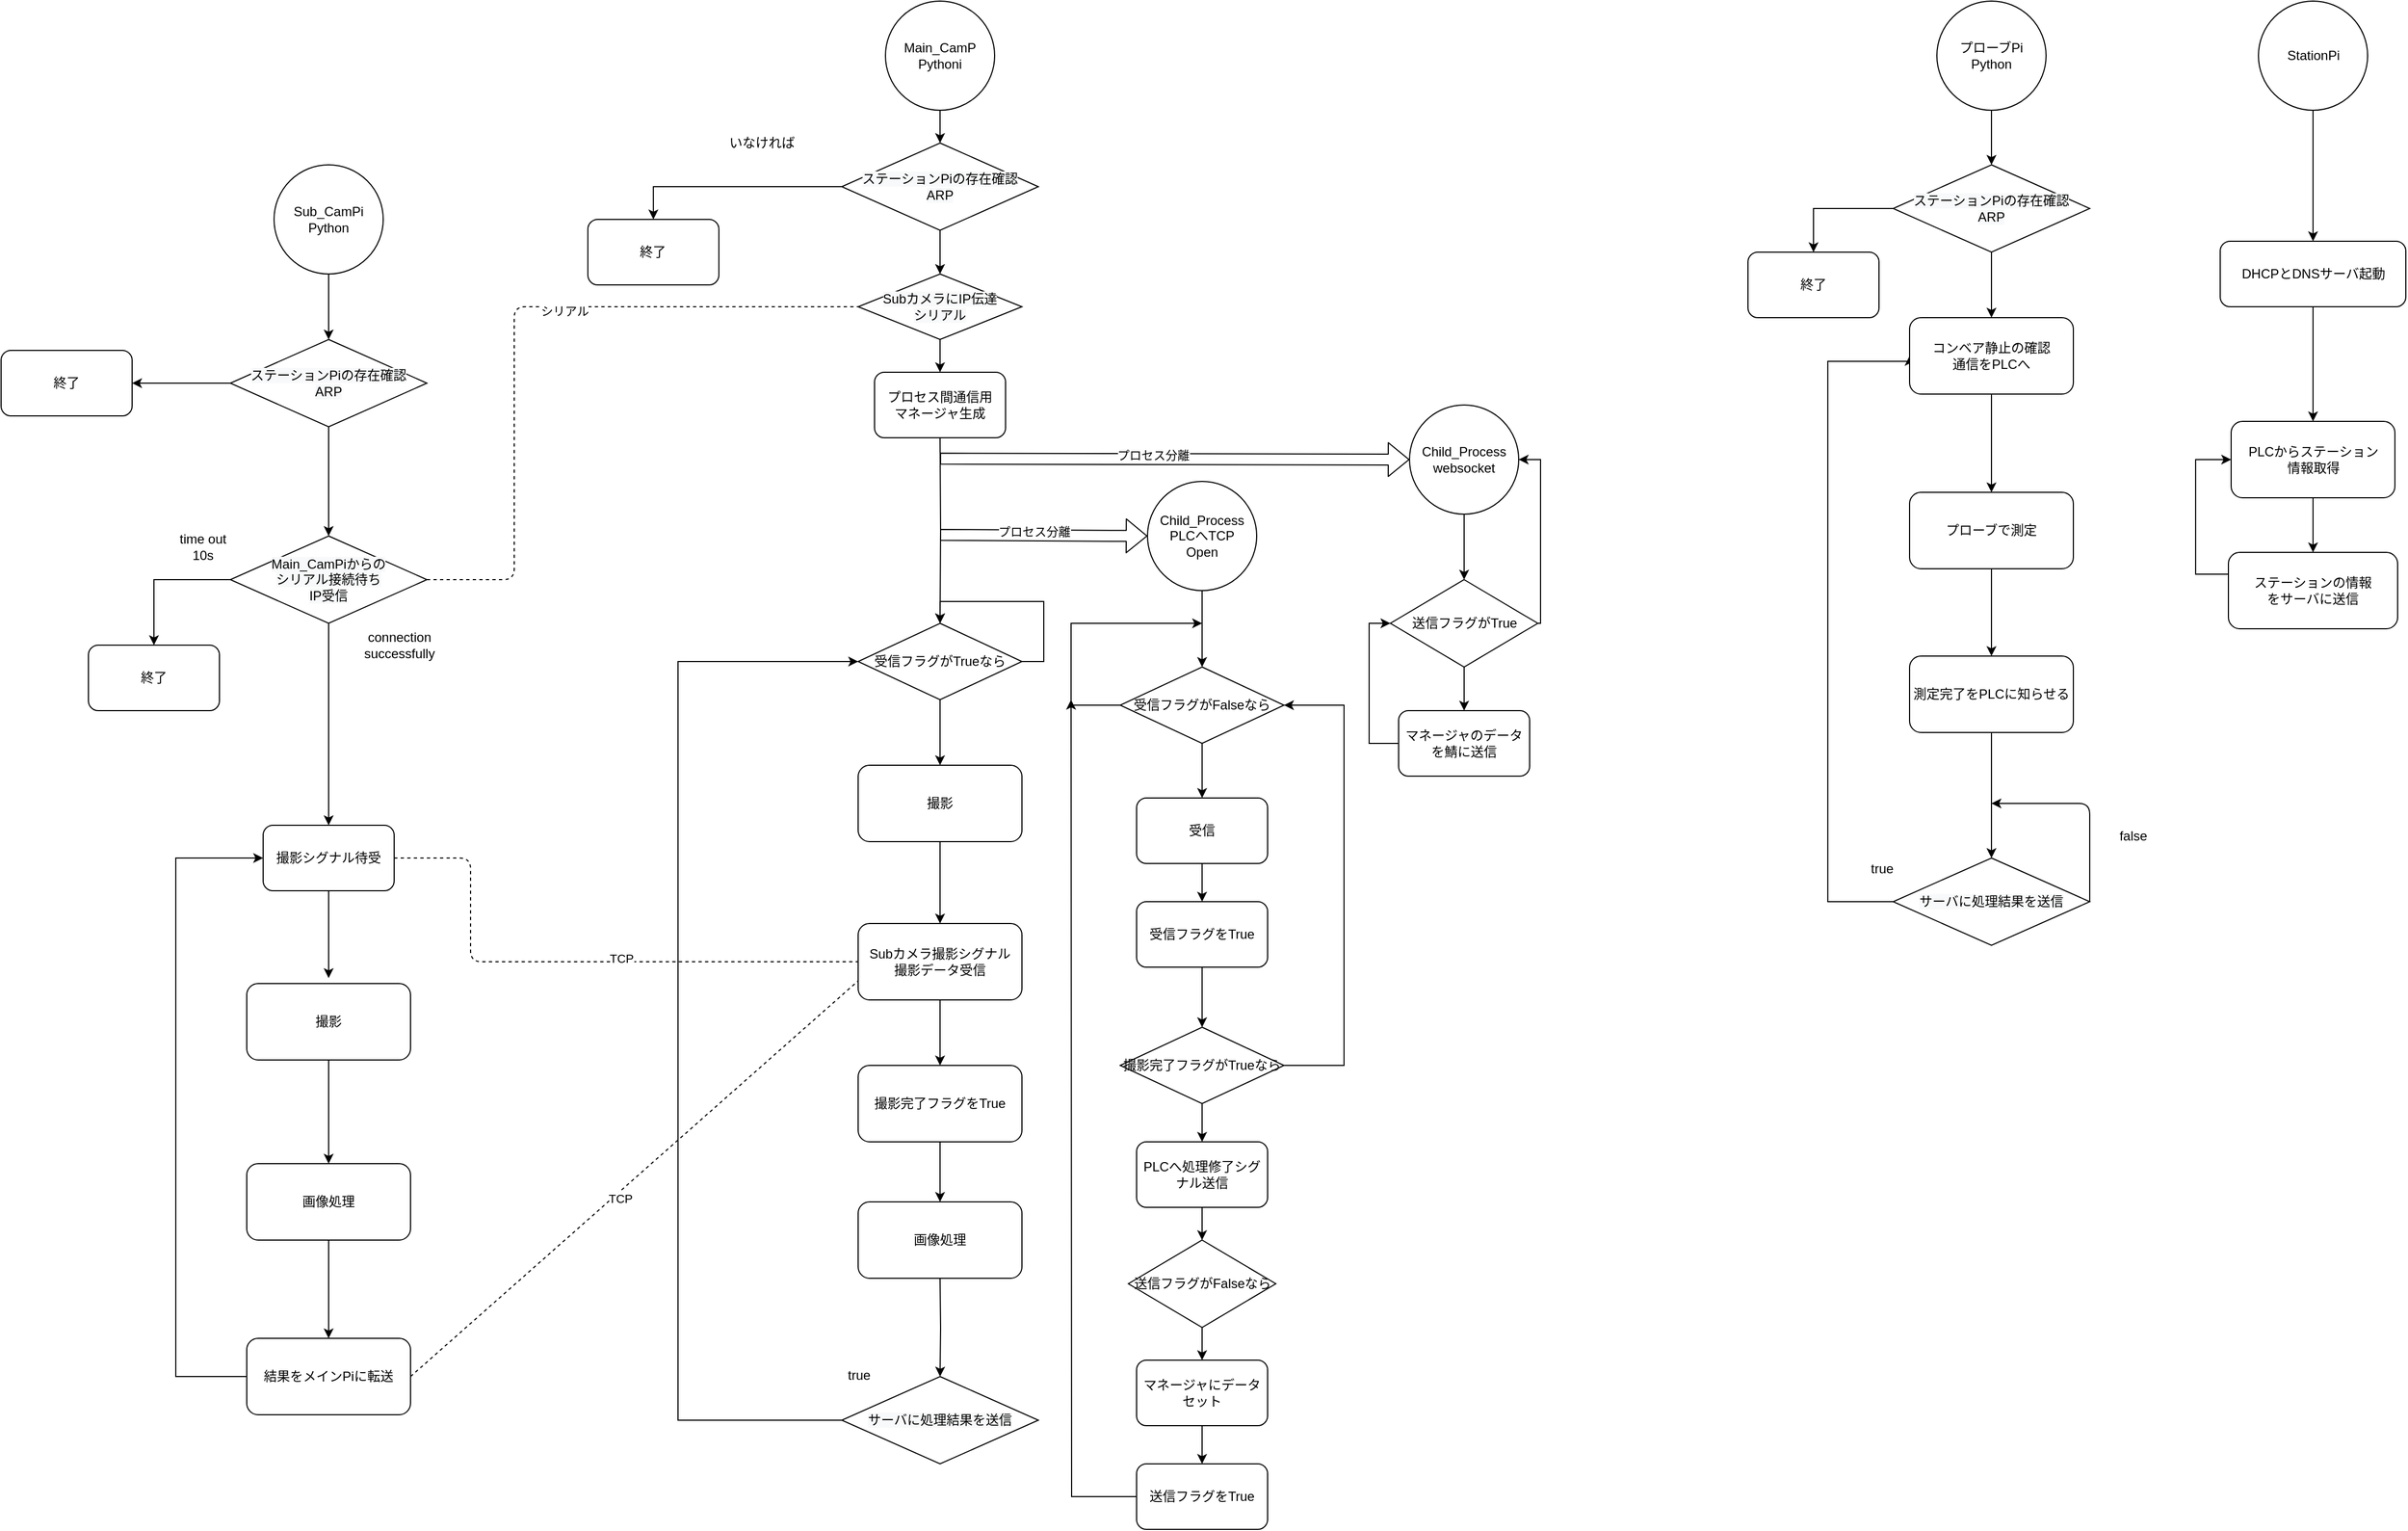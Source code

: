 <mxfile version="13.10.4" type="github">
  <diagram id="wkKprQKMh2lIjEy9JK0p" name="Page-1">
    <mxGraphModel dx="2012" dy="1744" grid="1" gridSize="10" guides="1" tooltips="1" connect="1" arrows="1" fold="1" page="1" pageScale="1" pageWidth="827" pageHeight="1169" math="0" shadow="0">
      <root>
        <mxCell id="0" />
        <mxCell id="1" parent="0" />
        <mxCell id="7-3Q7KgSMtSj3p_TCm8j-2" style="edgeStyle=orthogonalEdgeStyle;rounded=0;orthogonalLoop=1;jettySize=auto;html=1;entryX=0.5;entryY=0;entryDx=0;entryDy=0;" parent="1" source="dFKXp6tCZQXhxMECFwLC-1" target="LhpffrZuen5v1YRQ7B42-1" edge="1">
          <mxGeometry relative="1" as="geometry" />
        </mxCell>
        <mxCell id="dFKXp6tCZQXhxMECFwLC-1" value="Main_CamP&lt;br&gt;Pythoni" style="ellipse;whiteSpace=wrap;html=1;aspect=fixed;" parent="1" vertex="1">
          <mxGeometry x="100" y="-440" width="100" height="100" as="geometry" />
        </mxCell>
        <mxCell id="dFKXp6tCZQXhxMECFwLC-59" style="edgeStyle=orthogonalEdgeStyle;rounded=0;orthogonalLoop=1;jettySize=auto;html=1;entryX=0.5;entryY=0;entryDx=0;entryDy=0;" parent="1" target="dFKXp6tCZQXhxMECFwLC-58" edge="1">
          <mxGeometry relative="1" as="geometry">
            <mxPoint x="150" y="730" as="sourcePoint" />
          </mxGeometry>
        </mxCell>
        <mxCell id="qD_2ZNkwh3tH0Hq8MnKl-32" style="edgeStyle=orthogonalEdgeStyle;rounded=0;orthogonalLoop=1;jettySize=auto;html=1;entryX=0;entryY=0.5;entryDx=0;entryDy=0;" parent="1" source="dFKXp6tCZQXhxMECFwLC-58" target="YXvn23vjxqq8DgFYmBK6-9" edge="1">
          <mxGeometry relative="1" as="geometry">
            <Array as="points">
              <mxPoint x="-90" y="860" />
              <mxPoint x="-90" y="165" />
            </Array>
            <mxPoint x="75" y="165" as="targetPoint" />
          </mxGeometry>
        </mxCell>
        <mxCell id="dFKXp6tCZQXhxMECFwLC-58" value="&lt;span style=&quot;color: rgb(0 , 0 , 0) ; font-family: &amp;#34;helvetica&amp;#34; ; font-size: 12px ; font-style: normal ; font-weight: 400 ; letter-spacing: normal ; text-align: center ; text-indent: 0px ; text-transform: none ; word-spacing: 0px ; background-color: rgb(248 , 249 , 250) ; display: inline ; float: none&quot;&gt;サーバに処理結果を送信&lt;br&gt;&lt;/span&gt;" style="rhombus;whiteSpace=wrap;html=1;" parent="1" vertex="1">
          <mxGeometry x="60" y="820" width="180" height="80" as="geometry" />
        </mxCell>
        <mxCell id="dFKXp6tCZQXhxMECFwLC-62" value="true" style="text;html=1;strokeColor=none;fillColor=none;align=center;verticalAlign=middle;whiteSpace=wrap;rounded=0;" parent="1" vertex="1">
          <mxGeometry x="55.5" y="809" width="40" height="20" as="geometry" />
        </mxCell>
        <mxCell id="gs2BWEIWhmqGeNFwZReW-1" style="edgeStyle=orthogonalEdgeStyle;rounded=0;orthogonalLoop=1;jettySize=auto;html=1;entryX=0.5;entryY=0;entryDx=0;entryDy=0;exitX=0.5;exitY=1;exitDx=0;exitDy=0;" parent="1" source="YXvn23vjxqq8DgFYmBK6-9" target="dFKXp6tCZQXhxMECFwLC-113" edge="1">
          <mxGeometry relative="1" as="geometry">
            <mxPoint x="150" y="200" as="sourcePoint" />
          </mxGeometry>
        </mxCell>
        <mxCell id="ztofhrs_hkuCxPjCwXTj-53" style="edgeStyle=orthogonalEdgeStyle;rounded=0;orthogonalLoop=1;jettySize=auto;html=1;entryX=0.5;entryY=0;entryDx=0;entryDy=0;" parent="1" source="dFKXp6tCZQXhxMECFwLC-113" target="ztofhrs_hkuCxPjCwXTj-52" edge="1">
          <mxGeometry relative="1" as="geometry" />
        </mxCell>
        <mxCell id="dFKXp6tCZQXhxMECFwLC-113" value="撮影" style="rounded=1;whiteSpace=wrap;html=1;" parent="1" vertex="1">
          <mxGeometry x="75" y="260" width="150" height="70" as="geometry" />
        </mxCell>
        <mxCell id="_6dwRvxBaeqmldl8VEm--12" style="edgeStyle=orthogonalEdgeStyle;rounded=0;orthogonalLoop=1;jettySize=auto;html=1;entryX=0.5;entryY=0;entryDx=0;entryDy=0;" parent="1" source="dFKXp6tCZQXhxMECFwLC-123" target="qD_2ZNkwh3tH0Hq8MnKl-52" edge="1">
          <mxGeometry relative="1" as="geometry">
            <mxPoint x="1113" y="-300" as="targetPoint" />
          </mxGeometry>
        </mxCell>
        <mxCell id="dFKXp6tCZQXhxMECFwLC-123" value="プローブPi&lt;br&gt;Python" style="ellipse;whiteSpace=wrap;html=1;aspect=fixed;" parent="1" vertex="1">
          <mxGeometry x="1063" y="-440" width="100" height="100" as="geometry" />
        </mxCell>
        <mxCell id="dFKXp6tCZQXhxMECFwLC-128" style="edgeStyle=orthogonalEdgeStyle;rounded=0;orthogonalLoop=1;jettySize=auto;html=1;exitX=0.5;exitY=1;exitDx=0;exitDy=0;" parent="1" source="dFKXp6tCZQXhxMECFwLC-152" target="dFKXp6tCZQXhxMECFwLC-130" edge="1">
          <mxGeometry relative="1" as="geometry">
            <mxPoint x="1113" y="64" as="sourcePoint" />
          </mxGeometry>
        </mxCell>
        <mxCell id="dFKXp6tCZQXhxMECFwLC-129" style="edgeStyle=orthogonalEdgeStyle;rounded=0;orthogonalLoop=1;jettySize=auto;html=1;" parent="1" source="dFKXp6tCZQXhxMECFwLC-130" target="dFKXp6tCZQXhxMECFwLC-154" edge="1">
          <mxGeometry relative="1" as="geometry" />
        </mxCell>
        <mxCell id="dFKXp6tCZQXhxMECFwLC-130" value="プローブで測定" style="rounded=1;whiteSpace=wrap;html=1;" parent="1" vertex="1">
          <mxGeometry x="1038" y="10" width="150" height="70" as="geometry" />
        </mxCell>
        <mxCell id="qD_2ZNkwh3tH0Hq8MnKl-39" style="edgeStyle=orthogonalEdgeStyle;rounded=0;orthogonalLoop=1;jettySize=auto;html=1;entryX=0;entryY=0.5;entryDx=0;entryDy=0;" parent="1" source="dFKXp6tCZQXhxMECFwLC-134" target="dFKXp6tCZQXhxMECFwLC-152" edge="1">
          <mxGeometry relative="1" as="geometry">
            <Array as="points">
              <mxPoint x="963.08" y="385" />
              <mxPoint x="963.08" y="-110" />
              <mxPoint x="1038.08" y="-110" />
            </Array>
            <mxPoint x="1013.0" y="-21.0" as="targetPoint" />
          </mxGeometry>
        </mxCell>
        <mxCell id="dFKXp6tCZQXhxMECFwLC-134" value="&lt;span style=&quot;color: rgb(0 , 0 , 0) ; font-family: &amp;#34;helvetica&amp;#34; ; font-size: 12px ; font-style: normal ; font-weight: 400 ; letter-spacing: normal ; text-align: center ; text-indent: 0px ; text-transform: none ; word-spacing: 0px ; background-color: rgb(248 , 249 , 250) ; display: inline ; float: none&quot;&gt;サーバに処理結果を送信&lt;br&gt;&lt;/span&gt;" style="rhombus;whiteSpace=wrap;html=1;" parent="1" vertex="1">
          <mxGeometry x="1023" y="345" width="180" height="80" as="geometry" />
        </mxCell>
        <mxCell id="dFKXp6tCZQXhxMECFwLC-135" value="true" style="text;html=1;strokeColor=none;fillColor=none;align=center;verticalAlign=middle;whiteSpace=wrap;rounded=0;" parent="1" vertex="1">
          <mxGeometry x="993" y="345" width="40" height="20" as="geometry" />
        </mxCell>
        <mxCell id="dFKXp6tCZQXhxMECFwLC-136" value="" style="endArrow=classic;html=1;" parent="1" edge="1">
          <mxGeometry width="50" height="50" relative="1" as="geometry">
            <mxPoint x="1203" y="385.0" as="sourcePoint" />
            <mxPoint x="1113" y="295.0" as="targetPoint" />
            <Array as="points">
              <mxPoint x="1203" y="295" />
            </Array>
          </mxGeometry>
        </mxCell>
        <mxCell id="dFKXp6tCZQXhxMECFwLC-137" value="false" style="text;html=1;strokeColor=none;fillColor=none;align=center;verticalAlign=middle;whiteSpace=wrap;rounded=0;" parent="1" vertex="1">
          <mxGeometry x="1223" y="315" width="40" height="20" as="geometry" />
        </mxCell>
        <mxCell id="dFKXp6tCZQXhxMECFwLC-152" value="&lt;span style=&quot;font-family: &amp;#34;helvetica&amp;#34;&quot;&gt;コンベア静止の確認&lt;/span&gt;&lt;br style=&quot;font-family: &amp;#34;helvetica&amp;#34;&quot;&gt;&lt;span style=&quot;font-family: &amp;#34;helvetica&amp;#34;&quot;&gt;通信をPLCへ&lt;/span&gt;" style="rounded=1;whiteSpace=wrap;html=1;" parent="1" vertex="1">
          <mxGeometry x="1038" y="-150" width="150" height="70" as="geometry" />
        </mxCell>
        <mxCell id="qD_2ZNkwh3tH0Hq8MnKl-40" style="edgeStyle=orthogonalEdgeStyle;rounded=0;orthogonalLoop=1;jettySize=auto;html=1;entryX=0.5;entryY=0;entryDx=0;entryDy=0;" parent="1" source="dFKXp6tCZQXhxMECFwLC-154" target="dFKXp6tCZQXhxMECFwLC-134" edge="1">
          <mxGeometry relative="1" as="geometry" />
        </mxCell>
        <mxCell id="dFKXp6tCZQXhxMECFwLC-154" value="測定完了をPLCに知らせる" style="rounded=1;whiteSpace=wrap;html=1;" parent="1" vertex="1">
          <mxGeometry x="1038" y="160" width="150" height="70" as="geometry" />
        </mxCell>
        <mxCell id="YXvn23vjxqq8DgFYmBK6-7" style="edgeStyle=orthogonalEdgeStyle;rounded=0;orthogonalLoop=1;jettySize=auto;html=1;entryX=0.5;entryY=0;entryDx=0;entryDy=0;" edge="1" parent="1" source="dFKXp6tCZQXhxMECFwLC-167" target="YXvn23vjxqq8DgFYmBK6-6">
          <mxGeometry relative="1" as="geometry" />
        </mxCell>
        <mxCell id="dFKXp6tCZQXhxMECFwLC-167" value="Child_Process&lt;br&gt;PLCへTCP&lt;br&gt;Open" style="ellipse;whiteSpace=wrap;html=1;aspect=fixed;" parent="1" vertex="1">
          <mxGeometry x="340.01" width="100" height="100" as="geometry" />
        </mxCell>
        <mxCell id="YXvn23vjxqq8DgFYmBK6-15" style="edgeStyle=orthogonalEdgeStyle;rounded=0;orthogonalLoop=1;jettySize=auto;html=1;entryX=0.5;entryY=0;entryDx=0;entryDy=0;" edge="1" parent="1" source="dFKXp6tCZQXhxMECFwLC-168" target="YXvn23vjxqq8DgFYmBK6-12">
          <mxGeometry relative="1" as="geometry" />
        </mxCell>
        <mxCell id="dFKXp6tCZQXhxMECFwLC-168" value="受信フラグをTrue" style="rounded=1;whiteSpace=wrap;html=1;" parent="1" vertex="1">
          <mxGeometry x="330.02" y="385" width="120" height="60" as="geometry" />
        </mxCell>
        <mxCell id="dFKXp6tCZQXhxMECFwLC-173" value="" style="shape=flexArrow;endArrow=classic;html=1;entryX=0;entryY=0.5;entryDx=0;entryDy=0;" parent="1" edge="1" target="dFKXp6tCZQXhxMECFwLC-167">
          <mxGeometry width="50" height="50" relative="1" as="geometry">
            <mxPoint x="150" y="49" as="sourcePoint" />
            <mxPoint x="280" y="50" as="targetPoint" />
          </mxGeometry>
        </mxCell>
        <mxCell id="dFKXp6tCZQXhxMECFwLC-174" value="プロセス分離" style="edgeLabel;html=1;align=center;verticalAlign=middle;resizable=0;points=[];" parent="dFKXp6tCZQXhxMECFwLC-173" vertex="1" connectable="0">
          <mxGeometry x="-0.095" y="4" relative="1" as="geometry">
            <mxPoint as="offset" />
          </mxGeometry>
        </mxCell>
        <mxCell id="dFKXp6tCZQXhxMECFwLC-181" style="edgeStyle=orthogonalEdgeStyle;rounded=0;orthogonalLoop=1;jettySize=auto;html=1;entryX=0.5;entryY=0;entryDx=0;entryDy=0;" parent="1" source="dFKXp6tCZQXhxMECFwLC-179" target="dFKXp6tCZQXhxMECFwLC-168" edge="1">
          <mxGeometry relative="1" as="geometry" />
        </mxCell>
        <mxCell id="dFKXp6tCZQXhxMECFwLC-179" value="受信" style="rounded=1;whiteSpace=wrap;html=1;" parent="1" vertex="1">
          <mxGeometry x="330.02" y="290" width="120" height="60" as="geometry" />
        </mxCell>
        <mxCell id="dFKXp6tCZQXhxMECFwLC-188" style="edgeStyle=orthogonalEdgeStyle;rounded=0;orthogonalLoop=1;jettySize=auto;html=1;entryX=0.5;entryY=0;entryDx=0;entryDy=0;" parent="1" source="dFKXp6tCZQXhxMECFwLC-186" edge="1">
          <mxGeometry relative="1" as="geometry">
            <mxPoint x="150" y="660" as="targetPoint" />
          </mxGeometry>
        </mxCell>
        <mxCell id="dFKXp6tCZQXhxMECFwLC-186" value="撮影完了フラグをTrue" style="rounded=1;whiteSpace=wrap;html=1;" parent="1" vertex="1">
          <mxGeometry x="75" y="535" width="150" height="70" as="geometry" />
        </mxCell>
        <mxCell id="gs2BWEIWhmqGeNFwZReW-7" style="edgeStyle=orthogonalEdgeStyle;rounded=0;orthogonalLoop=1;jettySize=auto;html=1;" parent="1" source="gs2BWEIWhmqGeNFwZReW-8" target="gs2BWEIWhmqGeNFwZReW-10" edge="1">
          <mxGeometry relative="1" as="geometry" />
        </mxCell>
        <mxCell id="gs2BWEIWhmqGeNFwZReW-8" value="PLCからステーション&lt;br&gt;情報取得" style="rounded=1;whiteSpace=wrap;html=1;" parent="1" vertex="1">
          <mxGeometry x="1332.52" y="-55" width="150" height="70" as="geometry" />
        </mxCell>
        <mxCell id="gs2BWEIWhmqGeNFwZReW-9" style="edgeStyle=orthogonalEdgeStyle;rounded=0;orthogonalLoop=1;jettySize=auto;html=1;entryX=0;entryY=0.5;entryDx=0;entryDy=0;" parent="1" source="gs2BWEIWhmqGeNFwZReW-10" target="gs2BWEIWhmqGeNFwZReW-8" edge="1">
          <mxGeometry relative="1" as="geometry">
            <mxPoint x="1412.52" y="170" as="targetPoint" />
            <Array as="points">
              <mxPoint x="1300.02" y="85" />
              <mxPoint x="1300.02" y="-20" />
            </Array>
          </mxGeometry>
        </mxCell>
        <mxCell id="gs2BWEIWhmqGeNFwZReW-10" value="ステーションの情報&lt;br&gt;をサーバに送信" style="rounded=1;whiteSpace=wrap;html=1;" parent="1" vertex="1">
          <mxGeometry x="1330.02" y="65" width="155" height="70" as="geometry" />
        </mxCell>
        <mxCell id="bqaIwRByT3U3bhcLjqRG-1" style="edgeStyle=orthogonalEdgeStyle;rounded=0;orthogonalLoop=1;jettySize=auto;html=1;entryX=0.5;entryY=0;entryDx=0;entryDy=0;" parent="1" source="LhpffrZuen5v1YRQ7B42-1" target="LhpffrZuen5v1YRQ7B42-6" edge="1">
          <mxGeometry relative="1" as="geometry" />
        </mxCell>
        <mxCell id="YXvn23vjxqq8DgFYmBK6-22" style="edgeStyle=orthogonalEdgeStyle;rounded=0;orthogonalLoop=1;jettySize=auto;html=1;" edge="1" parent="1" source="LhpffrZuen5v1YRQ7B42-1" target="YXvn23vjxqq8DgFYmBK6-19">
          <mxGeometry relative="1" as="geometry" />
        </mxCell>
        <mxCell id="LhpffrZuen5v1YRQ7B42-1" value="&lt;span style=&quot;color: rgb(0 , 0 , 0) ; font-family: &amp;#34;helvetica&amp;#34; ; font-size: 12px ; font-style: normal ; font-weight: 400 ; letter-spacing: normal ; text-align: center ; text-indent: 0px ; text-transform: none ; word-spacing: 0px ; background-color: rgb(248 , 249 , 250) ; display: inline ; float: none&quot;&gt;ステーションPiの存在確認&lt;br&gt;ARP&lt;br&gt;&lt;/span&gt;" style="rhombus;whiteSpace=wrap;html=1;" parent="1" vertex="1">
          <mxGeometry x="60" y="-310" width="180" height="80" as="geometry" />
        </mxCell>
        <mxCell id="LhpffrZuen5v1YRQ7B42-6" value="終了" style="rounded=1;whiteSpace=wrap;html=1;" parent="1" vertex="1">
          <mxGeometry x="-172.56" y="-240" width="120" height="60" as="geometry" />
        </mxCell>
        <mxCell id="RAQM219WPo-PwNDTgjSl-5" style="edgeStyle=orthogonalEdgeStyle;rounded=0;orthogonalLoop=1;jettySize=auto;html=1;" parent="1" source="ztofhrs_hkuCxPjCwXTj-3" target="RAQM219WPo-PwNDTgjSl-1" edge="1">
          <mxGeometry relative="1" as="geometry" />
        </mxCell>
        <mxCell id="ztofhrs_hkuCxPjCwXTj-3" value="Sub_CamPi&lt;br&gt;Python" style="ellipse;whiteSpace=wrap;html=1;aspect=fixed;" parent="1" vertex="1">
          <mxGeometry x="-460" y="-290" width="100" height="100" as="geometry" />
        </mxCell>
        <mxCell id="qD_2ZNkwh3tH0Hq8MnKl-19" style="edgeStyle=orthogonalEdgeStyle;rounded=0;orthogonalLoop=1;jettySize=auto;html=1;" parent="1" source="ztofhrs_hkuCxPjCwXTj-6" target="qD_2ZNkwh3tH0Hq8MnKl-21" edge="1">
          <mxGeometry relative="1" as="geometry">
            <mxPoint x="-570" y="90" as="targetPoint" />
          </mxGeometry>
        </mxCell>
        <mxCell id="qD_2ZNkwh3tH0Hq8MnKl-25" style="edgeStyle=orthogonalEdgeStyle;rounded=0;orthogonalLoop=1;jettySize=auto;html=1;" parent="1" source="ztofhrs_hkuCxPjCwXTj-6" target="ztofhrs_hkuCxPjCwXTj-34" edge="1">
          <mxGeometry relative="1" as="geometry" />
        </mxCell>
        <mxCell id="ztofhrs_hkuCxPjCwXTj-6" value="&lt;span style=&quot;color: rgb(0 , 0 , 0) ; font-family: &amp;#34;helvetica&amp;#34; ; font-size: 12px ; font-style: normal ; font-weight: 400 ; letter-spacing: normal ; text-align: center ; text-indent: 0px ; text-transform: none ; word-spacing: 0px ; background-color: rgb(248 , 249 , 250) ; display: inline ; float: none&quot;&gt;&lt;span style=&quot;font-family: &amp;#34;helvetica&amp;#34;&quot;&gt;Main_CamPi&lt;/span&gt;からの&lt;br&gt;シリアル接続待ち&lt;br&gt;IP受信&lt;br&gt;&lt;/span&gt;" style="rhombus;whiteSpace=wrap;html=1;" parent="1" vertex="1">
          <mxGeometry x="-500" y="50" width="180" height="80" as="geometry" />
        </mxCell>
        <mxCell id="ztofhrs_hkuCxPjCwXTj-7" value="connection successfully" style="text;html=1;strokeColor=none;fillColor=none;align=center;verticalAlign=middle;whiteSpace=wrap;rounded=0;" parent="1" vertex="1">
          <mxGeometry x="-390" y="130" width="90" height="40" as="geometry" />
        </mxCell>
        <mxCell id="ztofhrs_hkuCxPjCwXTj-50" style="edgeStyle=orthogonalEdgeStyle;rounded=0;orthogonalLoop=1;jettySize=auto;html=1;entryX=0;entryY=0.5;entryDx=0;entryDy=0;" parent="1" source="ztofhrs_hkuCxPjCwXTj-9" target="ztofhrs_hkuCxPjCwXTj-34" edge="1">
          <mxGeometry relative="1" as="geometry">
            <Array as="points">
              <mxPoint x="-550" y="820" />
              <mxPoint x="-550" y="345" />
            </Array>
          </mxGeometry>
        </mxCell>
        <mxCell id="ztofhrs_hkuCxPjCwXTj-9" value="結果をメインPiに転送" style="rounded=1;whiteSpace=wrap;html=1;" parent="1" vertex="1">
          <mxGeometry x="-485" y="785" width="150" height="70" as="geometry" />
        </mxCell>
        <mxCell id="ztofhrs_hkuCxPjCwXTj-22" style="edgeStyle=orthogonalEdgeStyle;rounded=0;orthogonalLoop=1;jettySize=auto;html=1;entryX=0.5;entryY=0;entryDx=0;entryDy=0;" parent="1" source="ztofhrs_hkuCxPjCwXTj-24" target="ztofhrs_hkuCxPjCwXTj-36" edge="1">
          <mxGeometry relative="1" as="geometry" />
        </mxCell>
        <mxCell id="ztofhrs_hkuCxPjCwXTj-24" value="撮影" style="rounded=1;whiteSpace=wrap;html=1;" parent="1" vertex="1">
          <mxGeometry x="-485" y="460" width="150" height="70" as="geometry" />
        </mxCell>
        <mxCell id="ztofhrs_hkuCxPjCwXTj-51" style="edgeStyle=orthogonalEdgeStyle;rounded=0;orthogonalLoop=1;jettySize=auto;html=1;" parent="1" source="ztofhrs_hkuCxPjCwXTj-34" edge="1">
          <mxGeometry relative="1" as="geometry">
            <mxPoint x="-410" y="455" as="targetPoint" />
          </mxGeometry>
        </mxCell>
        <mxCell id="ztofhrs_hkuCxPjCwXTj-34" value="撮影シグナル待受" style="rounded=1;whiteSpace=wrap;html=1;" parent="1" vertex="1">
          <mxGeometry x="-470.0" y="315" width="120" height="60" as="geometry" />
        </mxCell>
        <mxCell id="ztofhrs_hkuCxPjCwXTj-35" style="edgeStyle=orthogonalEdgeStyle;rounded=0;orthogonalLoop=1;jettySize=auto;html=1;entryX=0.5;entryY=0;entryDx=0;entryDy=0;" parent="1" source="ztofhrs_hkuCxPjCwXTj-36" target="ztofhrs_hkuCxPjCwXTj-9" edge="1">
          <mxGeometry relative="1" as="geometry" />
        </mxCell>
        <mxCell id="ztofhrs_hkuCxPjCwXTj-36" value="画像処理" style="rounded=1;whiteSpace=wrap;html=1;" parent="1" vertex="1">
          <mxGeometry x="-485" y="625" width="150" height="70" as="geometry" />
        </mxCell>
        <mxCell id="ztofhrs_hkuCxPjCwXTj-44" value="time out&lt;br&gt;10s" style="text;html=1;strokeColor=none;fillColor=none;align=center;verticalAlign=middle;whiteSpace=wrap;rounded=0;" parent="1" vertex="1">
          <mxGeometry x="-560" y="50" width="70" height="20" as="geometry" />
        </mxCell>
        <mxCell id="ztofhrs_hkuCxPjCwXTj-54" style="edgeStyle=orthogonalEdgeStyle;rounded=0;orthogonalLoop=1;jettySize=auto;html=1;" parent="1" source="ztofhrs_hkuCxPjCwXTj-52" target="dFKXp6tCZQXhxMECFwLC-186" edge="1">
          <mxGeometry relative="1" as="geometry" />
        </mxCell>
        <mxCell id="ztofhrs_hkuCxPjCwXTj-52" value="Subカメラ撮影シグナル&lt;br&gt;撮影データ受信" style="rounded=1;whiteSpace=wrap;html=1;" parent="1" vertex="1">
          <mxGeometry x="75" y="405" width="150" height="70" as="geometry" />
        </mxCell>
        <mxCell id="ztofhrs_hkuCxPjCwXTj-56" value="画像処理" style="rounded=1;whiteSpace=wrap;html=1;" parent="1" vertex="1">
          <mxGeometry x="75" y="660" width="150" height="70" as="geometry" />
        </mxCell>
        <mxCell id="qD_2ZNkwh3tH0Hq8MnKl-10" value="いなければ" style="text;html=1;strokeColor=none;fillColor=none;align=center;verticalAlign=middle;whiteSpace=wrap;rounded=0;" parent="1" vertex="1">
          <mxGeometry x="-52.56" y="-320" width="80" height="20" as="geometry" />
        </mxCell>
        <mxCell id="qD_2ZNkwh3tH0Hq8MnKl-21" value="終了" style="rounded=1;whiteSpace=wrap;html=1;" parent="1" vertex="1">
          <mxGeometry x="-630" y="150" width="120" height="60" as="geometry" />
        </mxCell>
        <mxCell id="qD_2ZNkwh3tH0Hq8MnKl-23" value="" style="endArrow=none;dashed=1;html=1;exitX=1;exitY=0.5;exitDx=0;exitDy=0;entryX=0;entryY=0.5;entryDx=0;entryDy=0;" parent="1" source="ztofhrs_hkuCxPjCwXTj-34" target="ztofhrs_hkuCxPjCwXTj-52" edge="1">
          <mxGeometry width="50" height="50" relative="1" as="geometry">
            <mxPoint x="-200" y="490" as="sourcePoint" />
            <mxPoint x="-150" y="440" as="targetPoint" />
            <Array as="points">
              <mxPoint x="-280" y="345" />
              <mxPoint x="-280" y="440" />
            </Array>
          </mxGeometry>
        </mxCell>
        <mxCell id="qD_2ZNkwh3tH0Hq8MnKl-28" value="TCP" style="edgeLabel;html=1;align=center;verticalAlign=middle;resizable=0;points=[];" parent="qD_2ZNkwh3tH0Hq8MnKl-23" vertex="1" connectable="0">
          <mxGeometry x="0.164" y="3" relative="1" as="geometry">
            <mxPoint as="offset" />
          </mxGeometry>
        </mxCell>
        <mxCell id="qD_2ZNkwh3tH0Hq8MnKl-26" value="" style="endArrow=none;dashed=1;html=1;exitX=1;exitY=0.5;exitDx=0;exitDy=0;entryX=0;entryY=0.75;entryDx=0;entryDy=0;" parent="1" source="ztofhrs_hkuCxPjCwXTj-9" target="ztofhrs_hkuCxPjCwXTj-52" edge="1">
          <mxGeometry width="50" height="50" relative="1" as="geometry">
            <mxPoint x="-222.56" y="810" as="sourcePoint" />
            <mxPoint x="-172.56" y="760" as="targetPoint" />
          </mxGeometry>
        </mxCell>
        <mxCell id="qD_2ZNkwh3tH0Hq8MnKl-27" value="TCP" style="edgeLabel;html=1;align=center;verticalAlign=middle;resizable=0;points=[];" parent="qD_2ZNkwh3tH0Hq8MnKl-26" vertex="1" connectable="0">
          <mxGeometry x="-0.079" y="-5" relative="1" as="geometry">
            <mxPoint as="offset" />
          </mxGeometry>
        </mxCell>
        <mxCell id="qD_2ZNkwh3tH0Hq8MnKl-45" value="終了" style="rounded=1;whiteSpace=wrap;html=1;" parent="1" vertex="1">
          <mxGeometry x="890" y="-210" width="120" height="60" as="geometry" />
        </mxCell>
        <mxCell id="qD_2ZNkwh3tH0Hq8MnKl-51" style="edgeStyle=orthogonalEdgeStyle;rounded=0;orthogonalLoop=1;jettySize=auto;html=1;entryX=0.5;entryY=0;entryDx=0;entryDy=0;" parent="1" source="qD_2ZNkwh3tH0Hq8MnKl-52" target="qD_2ZNkwh3tH0Hq8MnKl-45" edge="1">
          <mxGeometry relative="1" as="geometry">
            <mxPoint x="839.98" y="-220" as="targetPoint" />
          </mxGeometry>
        </mxCell>
        <mxCell id="_6dwRvxBaeqmldl8VEm--1" style="edgeStyle=orthogonalEdgeStyle;rounded=0;orthogonalLoop=1;jettySize=auto;html=1;" parent="1" source="qD_2ZNkwh3tH0Hq8MnKl-52" target="dFKXp6tCZQXhxMECFwLC-152" edge="1">
          <mxGeometry relative="1" as="geometry">
            <mxPoint x="1113" y="-176.0" as="targetPoint" />
          </mxGeometry>
        </mxCell>
        <mxCell id="qD_2ZNkwh3tH0Hq8MnKl-52" value="&lt;span style=&quot;color: rgb(0 , 0 , 0) ; font-family: &amp;#34;helvetica&amp;#34; ; font-size: 12px ; font-style: normal ; font-weight: 400 ; letter-spacing: normal ; text-align: center ; text-indent: 0px ; text-transform: none ; word-spacing: 0px ; background-color: rgb(248 , 249 , 250) ; display: inline ; float: none&quot;&gt;ステーションPiの存在確認&lt;br&gt;ARP&lt;br&gt;&lt;/span&gt;" style="rhombus;whiteSpace=wrap;html=1;" parent="1" vertex="1">
          <mxGeometry x="1023" y="-290" width="180" height="80" as="geometry" />
        </mxCell>
        <mxCell id="_6dwRvxBaeqmldl8VEm--17" style="edgeStyle=orthogonalEdgeStyle;rounded=0;orthogonalLoop=1;jettySize=auto;html=1;" parent="1" source="_6dwRvxBaeqmldl8VEm--14" target="_6dwRvxBaeqmldl8VEm--15" edge="1">
          <mxGeometry relative="1" as="geometry" />
        </mxCell>
        <mxCell id="_6dwRvxBaeqmldl8VEm--14" value="StationPi" style="ellipse;whiteSpace=wrap;html=1;aspect=fixed;" parent="1" vertex="1">
          <mxGeometry x="1357.52" y="-440" width="100" height="100" as="geometry" />
        </mxCell>
        <mxCell id="_6dwRvxBaeqmldl8VEm--21" style="edgeStyle=orthogonalEdgeStyle;rounded=0;orthogonalLoop=1;jettySize=auto;html=1;" parent="1" source="_6dwRvxBaeqmldl8VEm--15" target="gs2BWEIWhmqGeNFwZReW-8" edge="1">
          <mxGeometry relative="1" as="geometry" />
        </mxCell>
        <mxCell id="_6dwRvxBaeqmldl8VEm--15" value="DHCPとDNSサーバ起動" style="rounded=1;whiteSpace=wrap;html=1;" parent="1" vertex="1">
          <mxGeometry x="1322.52" y="-220" width="170" height="60" as="geometry" />
        </mxCell>
        <mxCell id="_6dwRvxBaeqmldl8VEm--26" value="" style="endArrow=none;dashed=1;html=1;exitX=1;exitY=0.5;exitDx=0;exitDy=0;entryX=0;entryY=0.5;entryDx=0;entryDy=0;" parent="1" source="ztofhrs_hkuCxPjCwXTj-6" target="YXvn23vjxqq8DgFYmBK6-19" edge="1">
          <mxGeometry width="50" height="50" relative="1" as="geometry">
            <mxPoint x="-50" y="150" as="sourcePoint" />
            <mxPoint x="90" y="-160" as="targetPoint" />
            <Array as="points">
              <mxPoint x="-240" y="90" />
              <mxPoint x="-240" y="-160" />
            </Array>
          </mxGeometry>
        </mxCell>
        <mxCell id="_6dwRvxBaeqmldl8VEm--27" value="シリアル" style="edgeLabel;html=1;align=center;verticalAlign=middle;resizable=0;points=[];" parent="_6dwRvxBaeqmldl8VEm--26" vertex="1" connectable="0">
          <mxGeometry x="0.164" y="-4" relative="1" as="geometry">
            <mxPoint as="offset" />
          </mxGeometry>
        </mxCell>
        <mxCell id="RAQM219WPo-PwNDTgjSl-4" style="edgeStyle=orthogonalEdgeStyle;rounded=0;orthogonalLoop=1;jettySize=auto;html=1;" parent="1" source="RAQM219WPo-PwNDTgjSl-1" target="ztofhrs_hkuCxPjCwXTj-6" edge="1">
          <mxGeometry relative="1" as="geometry" />
        </mxCell>
        <mxCell id="RAQM219WPo-PwNDTgjSl-6" style="edgeStyle=orthogonalEdgeStyle;rounded=0;orthogonalLoop=1;jettySize=auto;html=1;" parent="1" source="RAQM219WPo-PwNDTgjSl-1" target="RAQM219WPo-PwNDTgjSl-2" edge="1">
          <mxGeometry relative="1" as="geometry" />
        </mxCell>
        <mxCell id="RAQM219WPo-PwNDTgjSl-1" value="&lt;span style=&quot;color: rgb(0 , 0 , 0) ; font-family: &amp;#34;helvetica&amp;#34; ; font-size: 12px ; font-style: normal ; font-weight: 400 ; letter-spacing: normal ; text-align: center ; text-indent: 0px ; text-transform: none ; word-spacing: 0px ; background-color: rgb(248 , 249 , 250) ; display: inline ; float: none&quot;&gt;ステーションPiの存在確認&lt;br&gt;ARP&lt;br&gt;&lt;/span&gt;" style="rhombus;whiteSpace=wrap;html=1;" parent="1" vertex="1">
          <mxGeometry x="-500" y="-130" width="180" height="80" as="geometry" />
        </mxCell>
        <mxCell id="RAQM219WPo-PwNDTgjSl-2" value="終了" style="rounded=1;whiteSpace=wrap;html=1;" parent="1" vertex="1">
          <mxGeometry x="-710" y="-120" width="120" height="60" as="geometry" />
        </mxCell>
        <mxCell id="YXvn23vjxqq8DgFYmBK6-1" value="プロセス間通信用&lt;br&gt;マネージャ生成" style="rounded=1;whiteSpace=wrap;html=1;" vertex="1" parent="1">
          <mxGeometry x="90" y="-100" width="120" height="60" as="geometry" />
        </mxCell>
        <mxCell id="YXvn23vjxqq8DgFYmBK6-4" style="edgeStyle=orthogonalEdgeStyle;rounded=0;orthogonalLoop=1;jettySize=auto;html=1;exitX=0.5;exitY=1;exitDx=0;exitDy=0;entryX=0.5;entryY=0;entryDx=0;entryDy=0;" edge="1" parent="1" target="YXvn23vjxqq8DgFYmBK6-9">
          <mxGeometry relative="1" as="geometry">
            <mxPoint x="150" y="-40" as="sourcePoint" />
            <mxPoint x="150" y="130" as="targetPoint" />
          </mxGeometry>
        </mxCell>
        <mxCell id="YXvn23vjxqq8DgFYmBK6-8" style="edgeStyle=orthogonalEdgeStyle;rounded=0;orthogonalLoop=1;jettySize=auto;html=1;entryX=0.5;entryY=0;entryDx=0;entryDy=0;" edge="1" parent="1" source="YXvn23vjxqq8DgFYmBK6-6" target="dFKXp6tCZQXhxMECFwLC-179">
          <mxGeometry relative="1" as="geometry" />
        </mxCell>
        <mxCell id="YXvn23vjxqq8DgFYmBK6-17" style="edgeStyle=orthogonalEdgeStyle;rounded=0;orthogonalLoop=1;jettySize=auto;html=1;" edge="1" parent="1" source="YXvn23vjxqq8DgFYmBK6-6">
          <mxGeometry relative="1" as="geometry">
            <mxPoint x="390" y="130" as="targetPoint" />
            <Array as="points">
              <mxPoint x="270" y="205" />
              <mxPoint x="270" y="130" />
              <mxPoint x="338" y="130" />
            </Array>
          </mxGeometry>
        </mxCell>
        <mxCell id="YXvn23vjxqq8DgFYmBK6-6" value="受信フラグがFalseなら" style="rhombus;whiteSpace=wrap;html=1;" vertex="1" parent="1">
          <mxGeometry x="315.01" y="170" width="150.01" height="70" as="geometry" />
        </mxCell>
        <mxCell id="YXvn23vjxqq8DgFYmBK6-9" value="受信フラグがTrueなら" style="rhombus;whiteSpace=wrap;html=1;" vertex="1" parent="1">
          <mxGeometry x="74.99" y="130" width="150.01" height="70" as="geometry" />
        </mxCell>
        <mxCell id="YXvn23vjxqq8DgFYmBK6-11" style="edgeStyle=orthogonalEdgeStyle;rounded=0;orthogonalLoop=1;jettySize=auto;html=1;exitX=1;exitY=0.5;exitDx=0;exitDy=0;" edge="1" parent="1" source="YXvn23vjxqq8DgFYmBK6-9">
          <mxGeometry relative="1" as="geometry">
            <mxPoint x="150" y="130" as="targetPoint" />
            <Array as="points">
              <mxPoint x="245" y="165" />
              <mxPoint x="245" y="110" />
              <mxPoint x="150" y="110" />
            </Array>
          </mxGeometry>
        </mxCell>
        <mxCell id="YXvn23vjxqq8DgFYmBK6-14" style="edgeStyle=orthogonalEdgeStyle;rounded=0;orthogonalLoop=1;jettySize=auto;html=1;entryX=0.5;entryY=0;entryDx=0;entryDy=0;" edge="1" parent="1" source="YXvn23vjxqq8DgFYmBK6-12" target="YXvn23vjxqq8DgFYmBK6-13">
          <mxGeometry relative="1" as="geometry" />
        </mxCell>
        <mxCell id="YXvn23vjxqq8DgFYmBK6-16" style="edgeStyle=orthogonalEdgeStyle;rounded=0;orthogonalLoop=1;jettySize=auto;html=1;entryX=1;entryY=0.5;entryDx=0;entryDy=0;" edge="1" parent="1" source="YXvn23vjxqq8DgFYmBK6-12" target="YXvn23vjxqq8DgFYmBK6-6">
          <mxGeometry relative="1" as="geometry">
            <Array as="points">
              <mxPoint x="520" y="535" />
              <mxPoint x="520" y="205" />
            </Array>
          </mxGeometry>
        </mxCell>
        <mxCell id="YXvn23vjxqq8DgFYmBK6-12" value="撮影完了フラグがTrueなら" style="rhombus;whiteSpace=wrap;html=1;" vertex="1" parent="1">
          <mxGeometry x="315.01" y="500" width="150.01" height="70" as="geometry" />
        </mxCell>
        <mxCell id="YXvn23vjxqq8DgFYmBK6-18" style="edgeStyle=orthogonalEdgeStyle;rounded=0;orthogonalLoop=1;jettySize=auto;html=1;exitX=0;exitY=0.5;exitDx=0;exitDy=0;" edge="1" parent="1" source="YXvn23vjxqq8DgFYmBK6-34">
          <mxGeometry relative="1" as="geometry">
            <mxPoint x="270" y="200" as="targetPoint" />
          </mxGeometry>
        </mxCell>
        <mxCell id="YXvn23vjxqq8DgFYmBK6-36" style="edgeStyle=orthogonalEdgeStyle;rounded=0;orthogonalLoop=1;jettySize=auto;html=1;" edge="1" parent="1" source="YXvn23vjxqq8DgFYmBK6-13" target="YXvn23vjxqq8DgFYmBK6-33">
          <mxGeometry relative="1" as="geometry" />
        </mxCell>
        <mxCell id="YXvn23vjxqq8DgFYmBK6-13" value="PLCへ処理修了シグナル送信" style="rounded=1;whiteSpace=wrap;html=1;" vertex="1" parent="1">
          <mxGeometry x="330.02" y="605" width="120" height="60" as="geometry" />
        </mxCell>
        <mxCell id="YXvn23vjxqq8DgFYmBK6-23" style="edgeStyle=orthogonalEdgeStyle;rounded=0;orthogonalLoop=1;jettySize=auto;html=1;" edge="1" parent="1" source="YXvn23vjxqq8DgFYmBK6-19" target="YXvn23vjxqq8DgFYmBK6-1">
          <mxGeometry relative="1" as="geometry" />
        </mxCell>
        <mxCell id="YXvn23vjxqq8DgFYmBK6-19" value="&lt;span style=&quot;color: rgb(0 , 0 , 0) ; font-family: &amp;#34;helvetica&amp;#34; ; font-size: 12px ; font-style: normal ; font-weight: 400 ; letter-spacing: normal ; text-align: center ; text-indent: 0px ; text-transform: none ; word-spacing: 0px ; background-color: rgb(248 , 249 , 250) ; display: inline ; float: none&quot;&gt;&lt;span style=&quot;font-family: &amp;#34;helvetica&amp;#34;&quot;&gt;SubカメラにIP伝達&lt;/span&gt;&lt;br style=&quot;font-family: &amp;#34;helvetica&amp;#34;&quot;&gt;&lt;span style=&quot;font-family: &amp;#34;helvetica&amp;#34;&quot;&gt;シリアル&lt;/span&gt;&lt;br&gt;&lt;/span&gt;" style="rhombus;whiteSpace=wrap;html=1;" vertex="1" parent="1">
          <mxGeometry x="75" y="-190" width="150" height="60" as="geometry" />
        </mxCell>
        <mxCell id="YXvn23vjxqq8DgFYmBK6-28" style="edgeStyle=orthogonalEdgeStyle;rounded=0;orthogonalLoop=1;jettySize=auto;html=1;" edge="1" parent="1" source="YXvn23vjxqq8DgFYmBK6-24" target="YXvn23vjxqq8DgFYmBK6-27">
          <mxGeometry relative="1" as="geometry" />
        </mxCell>
        <mxCell id="YXvn23vjxqq8DgFYmBK6-24" value="Child_Process&lt;br&gt;websocket" style="ellipse;whiteSpace=wrap;html=1;aspect=fixed;" vertex="1" parent="1">
          <mxGeometry x="580" y="-70" width="100" height="100" as="geometry" />
        </mxCell>
        <mxCell id="YXvn23vjxqq8DgFYmBK6-25" value="" style="shape=flexArrow;endArrow=classic;html=1;entryX=0;entryY=0.5;entryDx=0;entryDy=0;" edge="1" parent="1" target="YXvn23vjxqq8DgFYmBK6-24">
          <mxGeometry width="50" height="50" relative="1" as="geometry">
            <mxPoint x="150" y="-20.83" as="sourcePoint" />
            <mxPoint x="340.01" y="-19.83" as="targetPoint" />
          </mxGeometry>
        </mxCell>
        <mxCell id="YXvn23vjxqq8DgFYmBK6-26" value="プロセス分離" style="edgeLabel;html=1;align=center;verticalAlign=middle;resizable=0;points=[];" vertex="1" connectable="0" parent="YXvn23vjxqq8DgFYmBK6-25">
          <mxGeometry x="-0.095" y="4" relative="1" as="geometry">
            <mxPoint as="offset" />
          </mxGeometry>
        </mxCell>
        <mxCell id="YXvn23vjxqq8DgFYmBK6-31" style="edgeStyle=orthogonalEdgeStyle;rounded=0;orthogonalLoop=1;jettySize=auto;html=1;" edge="1" parent="1" source="YXvn23vjxqq8DgFYmBK6-27" target="YXvn23vjxqq8DgFYmBK6-30">
          <mxGeometry relative="1" as="geometry" />
        </mxCell>
        <mxCell id="YXvn23vjxqq8DgFYmBK6-39" style="edgeStyle=orthogonalEdgeStyle;rounded=0;orthogonalLoop=1;jettySize=auto;html=1;entryX=1;entryY=0.5;entryDx=0;entryDy=0;exitX=1;exitY=0.5;exitDx=0;exitDy=0;" edge="1" parent="1" source="YXvn23vjxqq8DgFYmBK6-27" target="YXvn23vjxqq8DgFYmBK6-24">
          <mxGeometry relative="1" as="geometry">
            <Array as="points">
              <mxPoint x="700" y="130" />
              <mxPoint x="700" y="-20" />
            </Array>
          </mxGeometry>
        </mxCell>
        <mxCell id="YXvn23vjxqq8DgFYmBK6-27" value="送信フラグがTrue" style="rhombus;whiteSpace=wrap;html=1;" vertex="1" parent="1">
          <mxGeometry x="562.5" y="90" width="135" height="80" as="geometry" />
        </mxCell>
        <mxCell id="YXvn23vjxqq8DgFYmBK6-38" style="edgeStyle=orthogonalEdgeStyle;rounded=0;orthogonalLoop=1;jettySize=auto;html=1;entryX=0;entryY=0.5;entryDx=0;entryDy=0;exitX=0;exitY=0.5;exitDx=0;exitDy=0;" edge="1" parent="1" source="YXvn23vjxqq8DgFYmBK6-30" target="YXvn23vjxqq8DgFYmBK6-27">
          <mxGeometry relative="1" as="geometry">
            <Array as="points">
              <mxPoint x="543" y="240" />
              <mxPoint x="543" y="130" />
            </Array>
          </mxGeometry>
        </mxCell>
        <mxCell id="YXvn23vjxqq8DgFYmBK6-30" value="マネージャのデータを鯖に送信" style="rounded=1;whiteSpace=wrap;html=1;" vertex="1" parent="1">
          <mxGeometry x="570" y="210" width="120" height="60" as="geometry" />
        </mxCell>
        <mxCell id="YXvn23vjxqq8DgFYmBK6-32" style="edgeStyle=orthogonalEdgeStyle;rounded=0;orthogonalLoop=1;jettySize=auto;html=1;" edge="1" parent="1" source="YXvn23vjxqq8DgFYmBK6-33" target="YXvn23vjxqq8DgFYmBK6-35">
          <mxGeometry relative="1" as="geometry" />
        </mxCell>
        <mxCell id="YXvn23vjxqq8DgFYmBK6-33" value="送信フラグがFalseなら" style="rhombus;whiteSpace=wrap;html=1;" vertex="1" parent="1">
          <mxGeometry x="322.51" y="695" width="135" height="80" as="geometry" />
        </mxCell>
        <mxCell id="YXvn23vjxqq8DgFYmBK6-34" value="送信フラグをTrue" style="rounded=1;whiteSpace=wrap;html=1;" vertex="1" parent="1">
          <mxGeometry x="330.01" y="900" width="120" height="60" as="geometry" />
        </mxCell>
        <mxCell id="YXvn23vjxqq8DgFYmBK6-37" style="edgeStyle=orthogonalEdgeStyle;rounded=0;orthogonalLoop=1;jettySize=auto;html=1;" edge="1" parent="1" source="YXvn23vjxqq8DgFYmBK6-35" target="YXvn23vjxqq8DgFYmBK6-34">
          <mxGeometry relative="1" as="geometry" />
        </mxCell>
        <mxCell id="YXvn23vjxqq8DgFYmBK6-35" value="マネージャにデータセット" style="rounded=1;whiteSpace=wrap;html=1;" vertex="1" parent="1">
          <mxGeometry x="330.01" y="805" width="120" height="60" as="geometry" />
        </mxCell>
      </root>
    </mxGraphModel>
  </diagram>
</mxfile>

